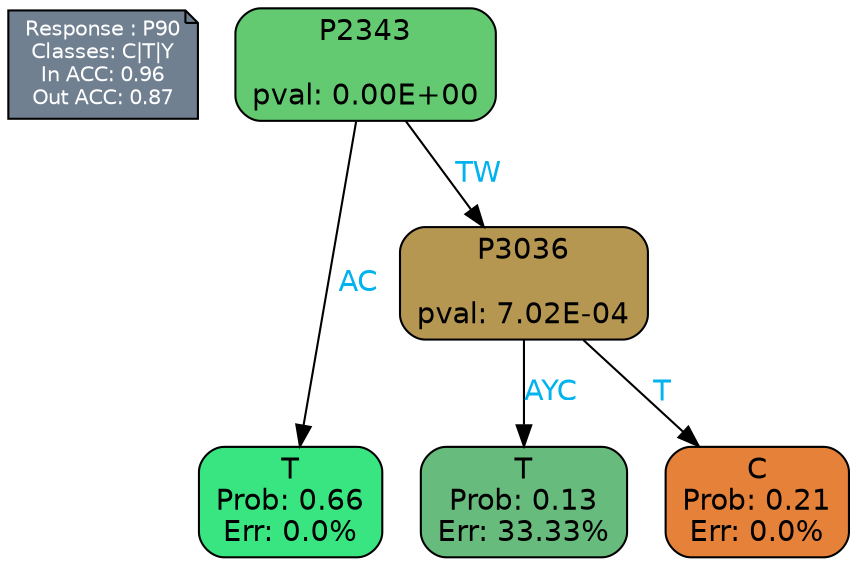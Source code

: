 digraph Tree {
node [shape=box, style="filled, rounded", color="black", fontname=helvetica] ;
graph [ranksep=equally, splines=polylines, bgcolor=transparent, dpi=600] ;
edge [fontname=helvetica] ;
LEGEND [label="Response : P90
Classes: C|T|Y
In ACC: 0.96
Out ACC: 0.87
",shape=note,align=left,style=filled,fillcolor="slategray",fontcolor="white",fontsize=10];1 [label="P2343

pval: 0.00E+00", fillcolor="#63ca71"] ;
2 [label="T
Prob: 0.66
Err: 0.0%", fillcolor="#39e581"] ;
3 [label="P3036

pval: 7.02E-04", fillcolor="#b59752"] ;
4 [label="T
Prob: 0.13
Err: 33.33%", fillcolor="#67bb7c"] ;
5 [label="C
Prob: 0.21
Err: 0.0%", fillcolor="#e58139"] ;
1 -> 2 [label="AC",fontcolor=deepskyblue2] ;
1 -> 3 [label="TW",fontcolor=deepskyblue2] ;
3 -> 4 [label="AYC",fontcolor=deepskyblue2] ;
3 -> 5 [label="T",fontcolor=deepskyblue2] ;
{rank = same; 2;4;5;}{rank = same; LEGEND;1;}}
